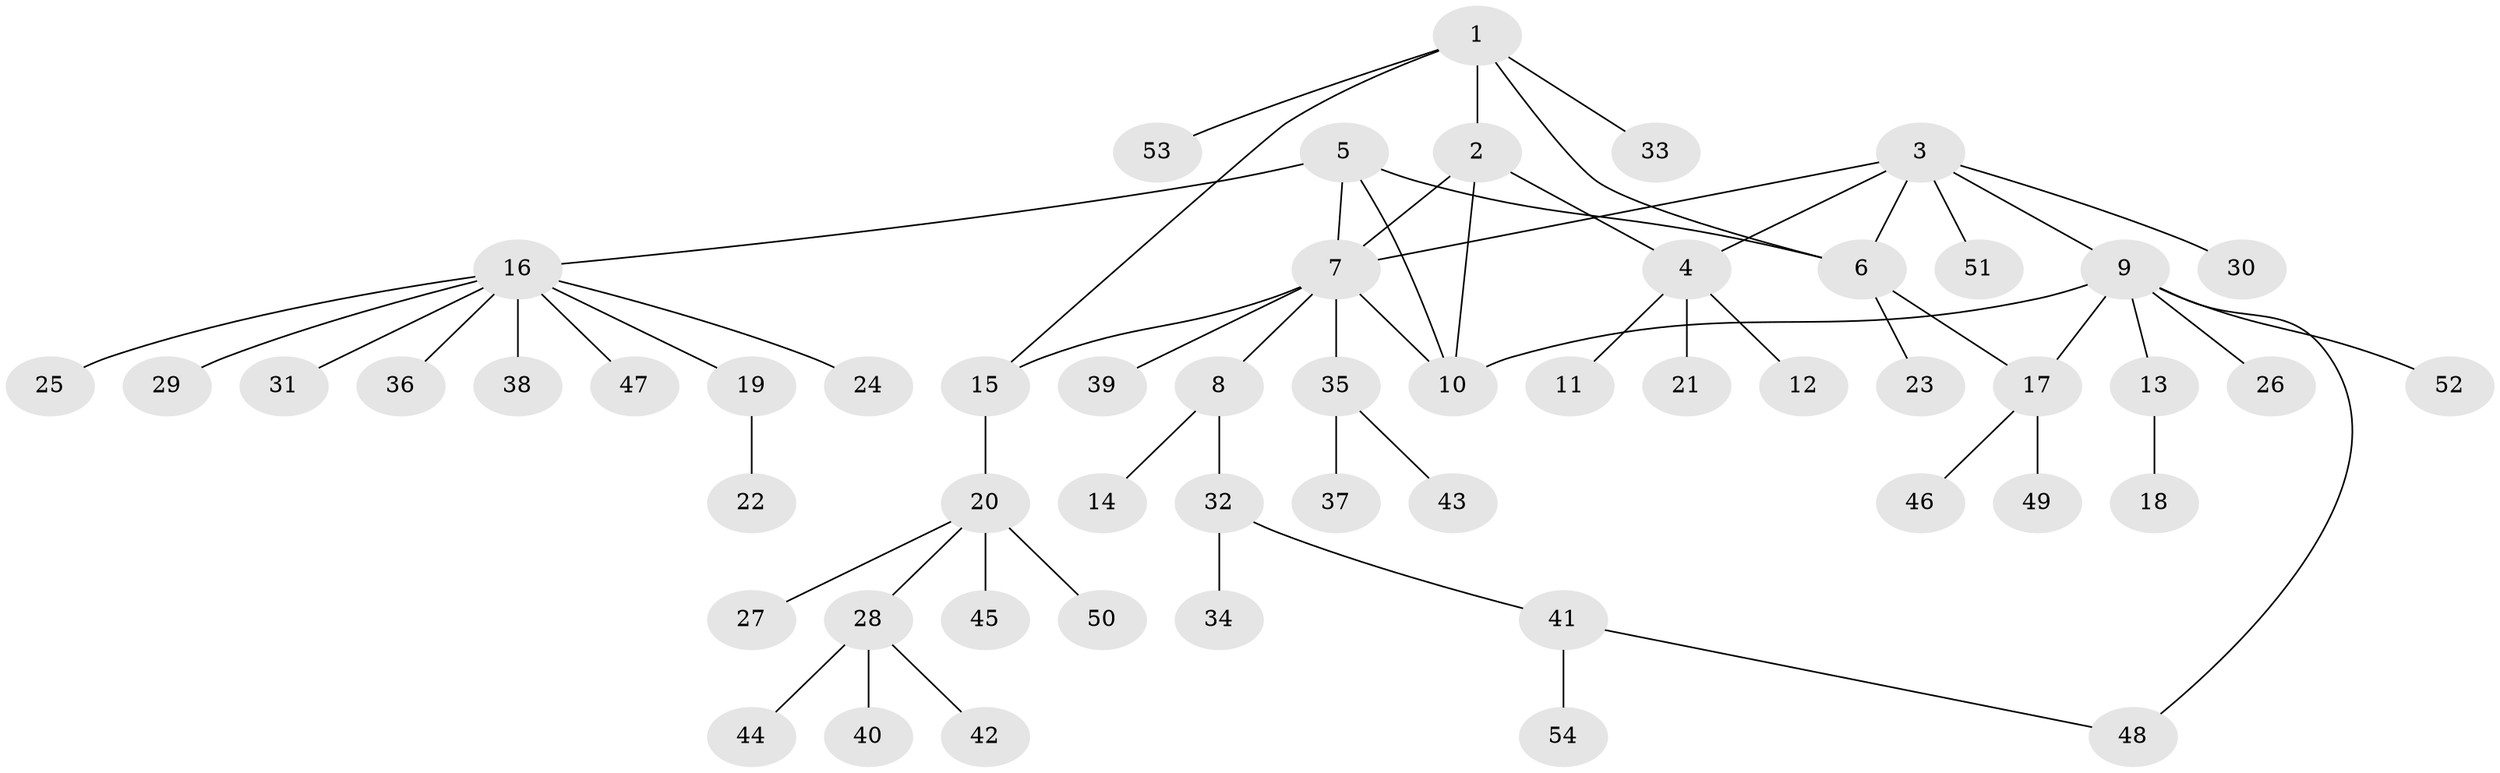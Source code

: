 // Generated by graph-tools (version 1.1) at 2025/26/03/09/25 03:26:43]
// undirected, 54 vertices, 62 edges
graph export_dot {
graph [start="1"]
  node [color=gray90,style=filled];
  1;
  2;
  3;
  4;
  5;
  6;
  7;
  8;
  9;
  10;
  11;
  12;
  13;
  14;
  15;
  16;
  17;
  18;
  19;
  20;
  21;
  22;
  23;
  24;
  25;
  26;
  27;
  28;
  29;
  30;
  31;
  32;
  33;
  34;
  35;
  36;
  37;
  38;
  39;
  40;
  41;
  42;
  43;
  44;
  45;
  46;
  47;
  48;
  49;
  50;
  51;
  52;
  53;
  54;
  1 -- 2;
  1 -- 6;
  1 -- 15;
  1 -- 33;
  1 -- 53;
  2 -- 4;
  2 -- 7;
  2 -- 10;
  3 -- 4;
  3 -- 6;
  3 -- 7;
  3 -- 9;
  3 -- 30;
  3 -- 51;
  4 -- 11;
  4 -- 12;
  4 -- 21;
  5 -- 6;
  5 -- 7;
  5 -- 10;
  5 -- 16;
  6 -- 17;
  6 -- 23;
  7 -- 8;
  7 -- 10;
  7 -- 15;
  7 -- 35;
  7 -- 39;
  8 -- 14;
  8 -- 32;
  9 -- 10;
  9 -- 13;
  9 -- 17;
  9 -- 26;
  9 -- 48;
  9 -- 52;
  13 -- 18;
  15 -- 20;
  16 -- 19;
  16 -- 24;
  16 -- 25;
  16 -- 29;
  16 -- 31;
  16 -- 36;
  16 -- 38;
  16 -- 47;
  17 -- 46;
  17 -- 49;
  19 -- 22;
  20 -- 27;
  20 -- 28;
  20 -- 45;
  20 -- 50;
  28 -- 40;
  28 -- 42;
  28 -- 44;
  32 -- 34;
  32 -- 41;
  35 -- 37;
  35 -- 43;
  41 -- 48;
  41 -- 54;
}

